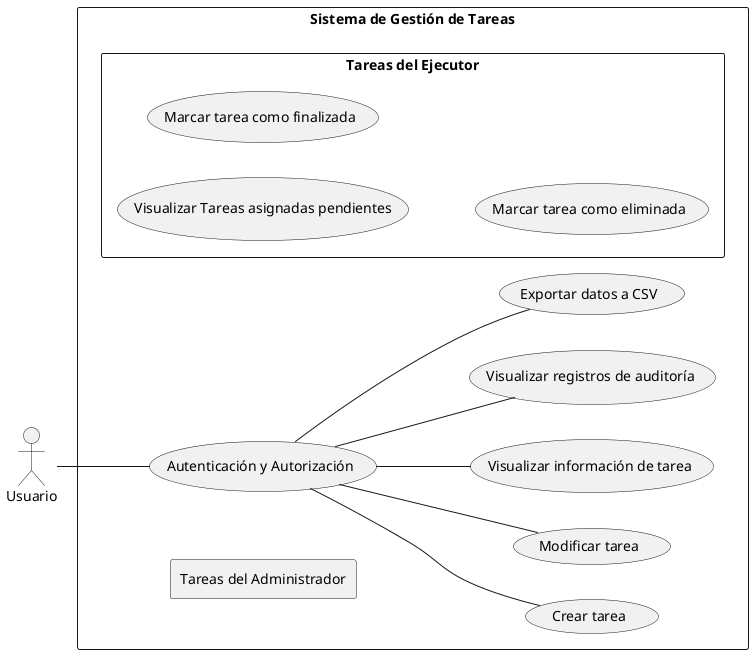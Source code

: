 @startuml

left to right direction

actor Usuario as U

rectangle "Sistema de Gestión de Tareas" {
    U -- (Autenticación y Autorización)

    (Autenticación y Autorización) -- (Crear tarea)
    (Autenticación y Autorización) -- (Modificar tarea)
    (Autenticación y Autorización) -- (Visualizar información de tarea)
    (Autenticación y Autorización) -- (Visualizar registros de auditoría)
    (Autenticación y Autorización) -- (Exportar datos a CSV)

    rectangle "Tareas del Administrador" {
        (Crear tarea)
        (Modificar tarea)
        (Visualizar información de tarea)
        (Visualizar registros de auditoría)
        (Exportar datos a CSV)
    }

    rectangle "Tareas del Ejecutor" {
        (Visualizar Tareas asignadas pendientes)
        (Marcar tarea como finalizada)
        (Marcar tarea como eliminada)
    }
}

@enduml

